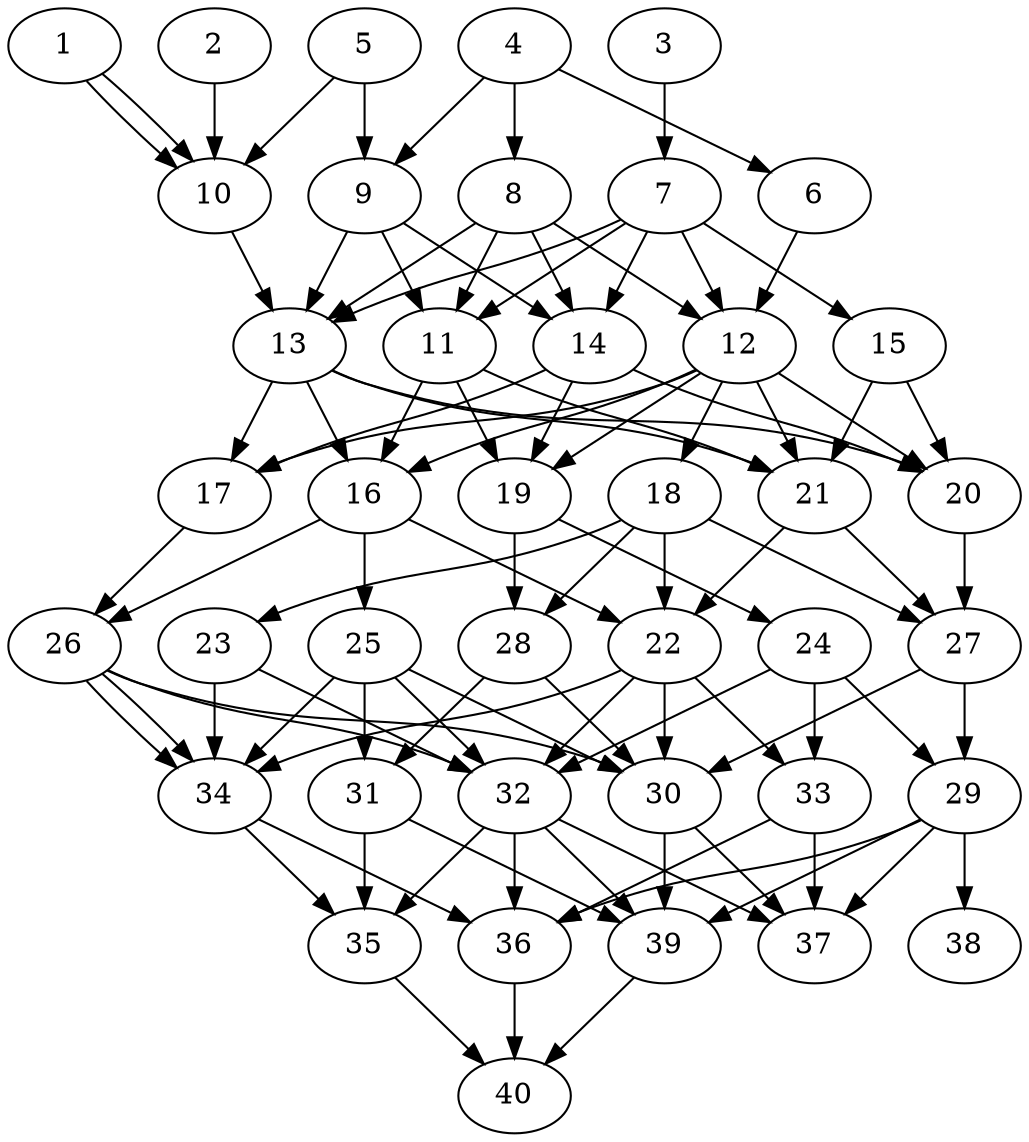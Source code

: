 // DAG automatically generated by daggen at Thu Oct  3 14:06:49 2019
// ./daggen --dot -n 40 --ccr 0.5 --fat 0.5 --regular 0.7 --density 0.7 --mindata 5242880 --maxdata 52428800 
digraph G {
  1 [size="30017536", alpha="0.16", expect_size="15008768"] 
  1 -> 10 [size ="15008768"]
  1 -> 10 [size ="15008768"]
  2 [size="17577984", alpha="0.16", expect_size="8788992"] 
  2 -> 10 [size ="8788992"]
  3 [size="71172096", alpha="0.10", expect_size="35586048"] 
  3 -> 7 [size ="35586048"]
  4 [size="89292800", alpha="0.11", expect_size="44646400"] 
  4 -> 6 [size ="44646400"]
  4 -> 8 [size ="44646400"]
  4 -> 9 [size ="44646400"]
  5 [size="30838784", alpha="0.15", expect_size="15419392"] 
  5 -> 9 [size ="15419392"]
  5 -> 10 [size ="15419392"]
  6 [size="31670272", alpha="0.02", expect_size="15835136"] 
  6 -> 12 [size ="15835136"]
  7 [size="45604864", alpha="0.17", expect_size="22802432"] 
  7 -> 11 [size ="22802432"]
  7 -> 12 [size ="22802432"]
  7 -> 13 [size ="22802432"]
  7 -> 14 [size ="22802432"]
  7 -> 15 [size ="22802432"]
  8 [size="68425728", alpha="0.05", expect_size="34212864"] 
  8 -> 11 [size ="34212864"]
  8 -> 12 [size ="34212864"]
  8 -> 13 [size ="34212864"]
  8 -> 14 [size ="34212864"]
  9 [size="99244032", alpha="0.17", expect_size="49622016"] 
  9 -> 11 [size ="49622016"]
  9 -> 13 [size ="49622016"]
  9 -> 14 [size ="49622016"]
  10 [size="84965376", alpha="0.02", expect_size="42482688"] 
  10 -> 13 [size ="42482688"]
  11 [size="90302464", alpha="0.14", expect_size="45151232"] 
  11 -> 16 [size ="45151232"]
  11 -> 19 [size ="45151232"]
  11 -> 21 [size ="45151232"]
  12 [size="70830080", alpha="0.13", expect_size="35415040"] 
  12 -> 16 [size ="35415040"]
  12 -> 17 [size ="35415040"]
  12 -> 18 [size ="35415040"]
  12 -> 19 [size ="35415040"]
  12 -> 20 [size ="35415040"]
  12 -> 21 [size ="35415040"]
  13 [size="53069824", alpha="0.04", expect_size="26534912"] 
  13 -> 16 [size ="26534912"]
  13 -> 17 [size ="26534912"]
  13 -> 20 [size ="26534912"]
  13 -> 21 [size ="26534912"]
  14 [size="99868672", alpha="0.08", expect_size="49934336"] 
  14 -> 17 [size ="49934336"]
  14 -> 19 [size ="49934336"]
  14 -> 20 [size ="49934336"]
  15 [size="59424768", alpha="0.13", expect_size="29712384"] 
  15 -> 20 [size ="29712384"]
  15 -> 21 [size ="29712384"]
  16 [size="34521088", alpha="0.03", expect_size="17260544"] 
  16 -> 22 [size ="17260544"]
  16 -> 25 [size ="17260544"]
  16 -> 26 [size ="17260544"]
  17 [size="41885696", alpha="0.04", expect_size="20942848"] 
  17 -> 26 [size ="20942848"]
  18 [size="27164672", alpha="0.19", expect_size="13582336"] 
  18 -> 22 [size ="13582336"]
  18 -> 23 [size ="13582336"]
  18 -> 27 [size ="13582336"]
  18 -> 28 [size ="13582336"]
  19 [size="49881088", alpha="0.01", expect_size="24940544"] 
  19 -> 24 [size ="24940544"]
  19 -> 28 [size ="24940544"]
  20 [size="36503552", alpha="0.18", expect_size="18251776"] 
  20 -> 27 [size ="18251776"]
  21 [size="46112768", alpha="0.18", expect_size="23056384"] 
  21 -> 22 [size ="23056384"]
  21 -> 27 [size ="23056384"]
  22 [size="15998976", alpha="0.20", expect_size="7999488"] 
  22 -> 30 [size ="7999488"]
  22 -> 32 [size ="7999488"]
  22 -> 33 [size ="7999488"]
  22 -> 34 [size ="7999488"]
  23 [size="78946304", alpha="0.15", expect_size="39473152"] 
  23 -> 32 [size ="39473152"]
  23 -> 34 [size ="39473152"]
  24 [size="97939456", alpha="0.06", expect_size="48969728"] 
  24 -> 29 [size ="48969728"]
  24 -> 32 [size ="48969728"]
  24 -> 33 [size ="48969728"]
  25 [size="40357888", alpha="0.02", expect_size="20178944"] 
  25 -> 30 [size ="20178944"]
  25 -> 31 [size ="20178944"]
  25 -> 32 [size ="20178944"]
  25 -> 34 [size ="20178944"]
  26 [size="102797312", alpha="0.02", expect_size="51398656"] 
  26 -> 30 [size ="51398656"]
  26 -> 32 [size ="51398656"]
  26 -> 34 [size ="51398656"]
  26 -> 34 [size ="51398656"]
  27 [size="23797760", alpha="0.10", expect_size="11898880"] 
  27 -> 29 [size ="11898880"]
  27 -> 30 [size ="11898880"]
  28 [size="40361984", alpha="0.10", expect_size="20180992"] 
  28 -> 30 [size ="20180992"]
  28 -> 31 [size ="20180992"]
  29 [size="34293760", alpha="0.08", expect_size="17146880"] 
  29 -> 36 [size ="17146880"]
  29 -> 37 [size ="17146880"]
  29 -> 38 [size ="17146880"]
  29 -> 39 [size ="17146880"]
  30 [size="40867840", alpha="0.03", expect_size="20433920"] 
  30 -> 37 [size ="20433920"]
  30 -> 39 [size ="20433920"]
  31 [size="29681664", alpha="0.15", expect_size="14840832"] 
  31 -> 35 [size ="14840832"]
  31 -> 39 [size ="14840832"]
  32 [size="20264960", alpha="0.19", expect_size="10132480"] 
  32 -> 35 [size ="10132480"]
  32 -> 36 [size ="10132480"]
  32 -> 37 [size ="10132480"]
  32 -> 39 [size ="10132480"]
  33 [size="19714048", alpha="0.12", expect_size="9857024"] 
  33 -> 36 [size ="9857024"]
  33 -> 37 [size ="9857024"]
  34 [size="88717312", alpha="0.04", expect_size="44358656"] 
  34 -> 35 [size ="44358656"]
  34 -> 36 [size ="44358656"]
  35 [size="22966272", alpha="0.07", expect_size="11483136"] 
  35 -> 40 [size ="11483136"]
  36 [size="31557632", alpha="0.15", expect_size="15778816"] 
  36 -> 40 [size ="15778816"]
  37 [size="41304064", alpha="0.09", expect_size="20652032"] 
  38 [size="87328768", alpha="0.07", expect_size="43664384"] 
  39 [size="38830080", alpha="0.13", expect_size="19415040"] 
  39 -> 40 [size ="19415040"]
  40 [size="78936064", alpha="0.05", expect_size="39468032"] 
}
